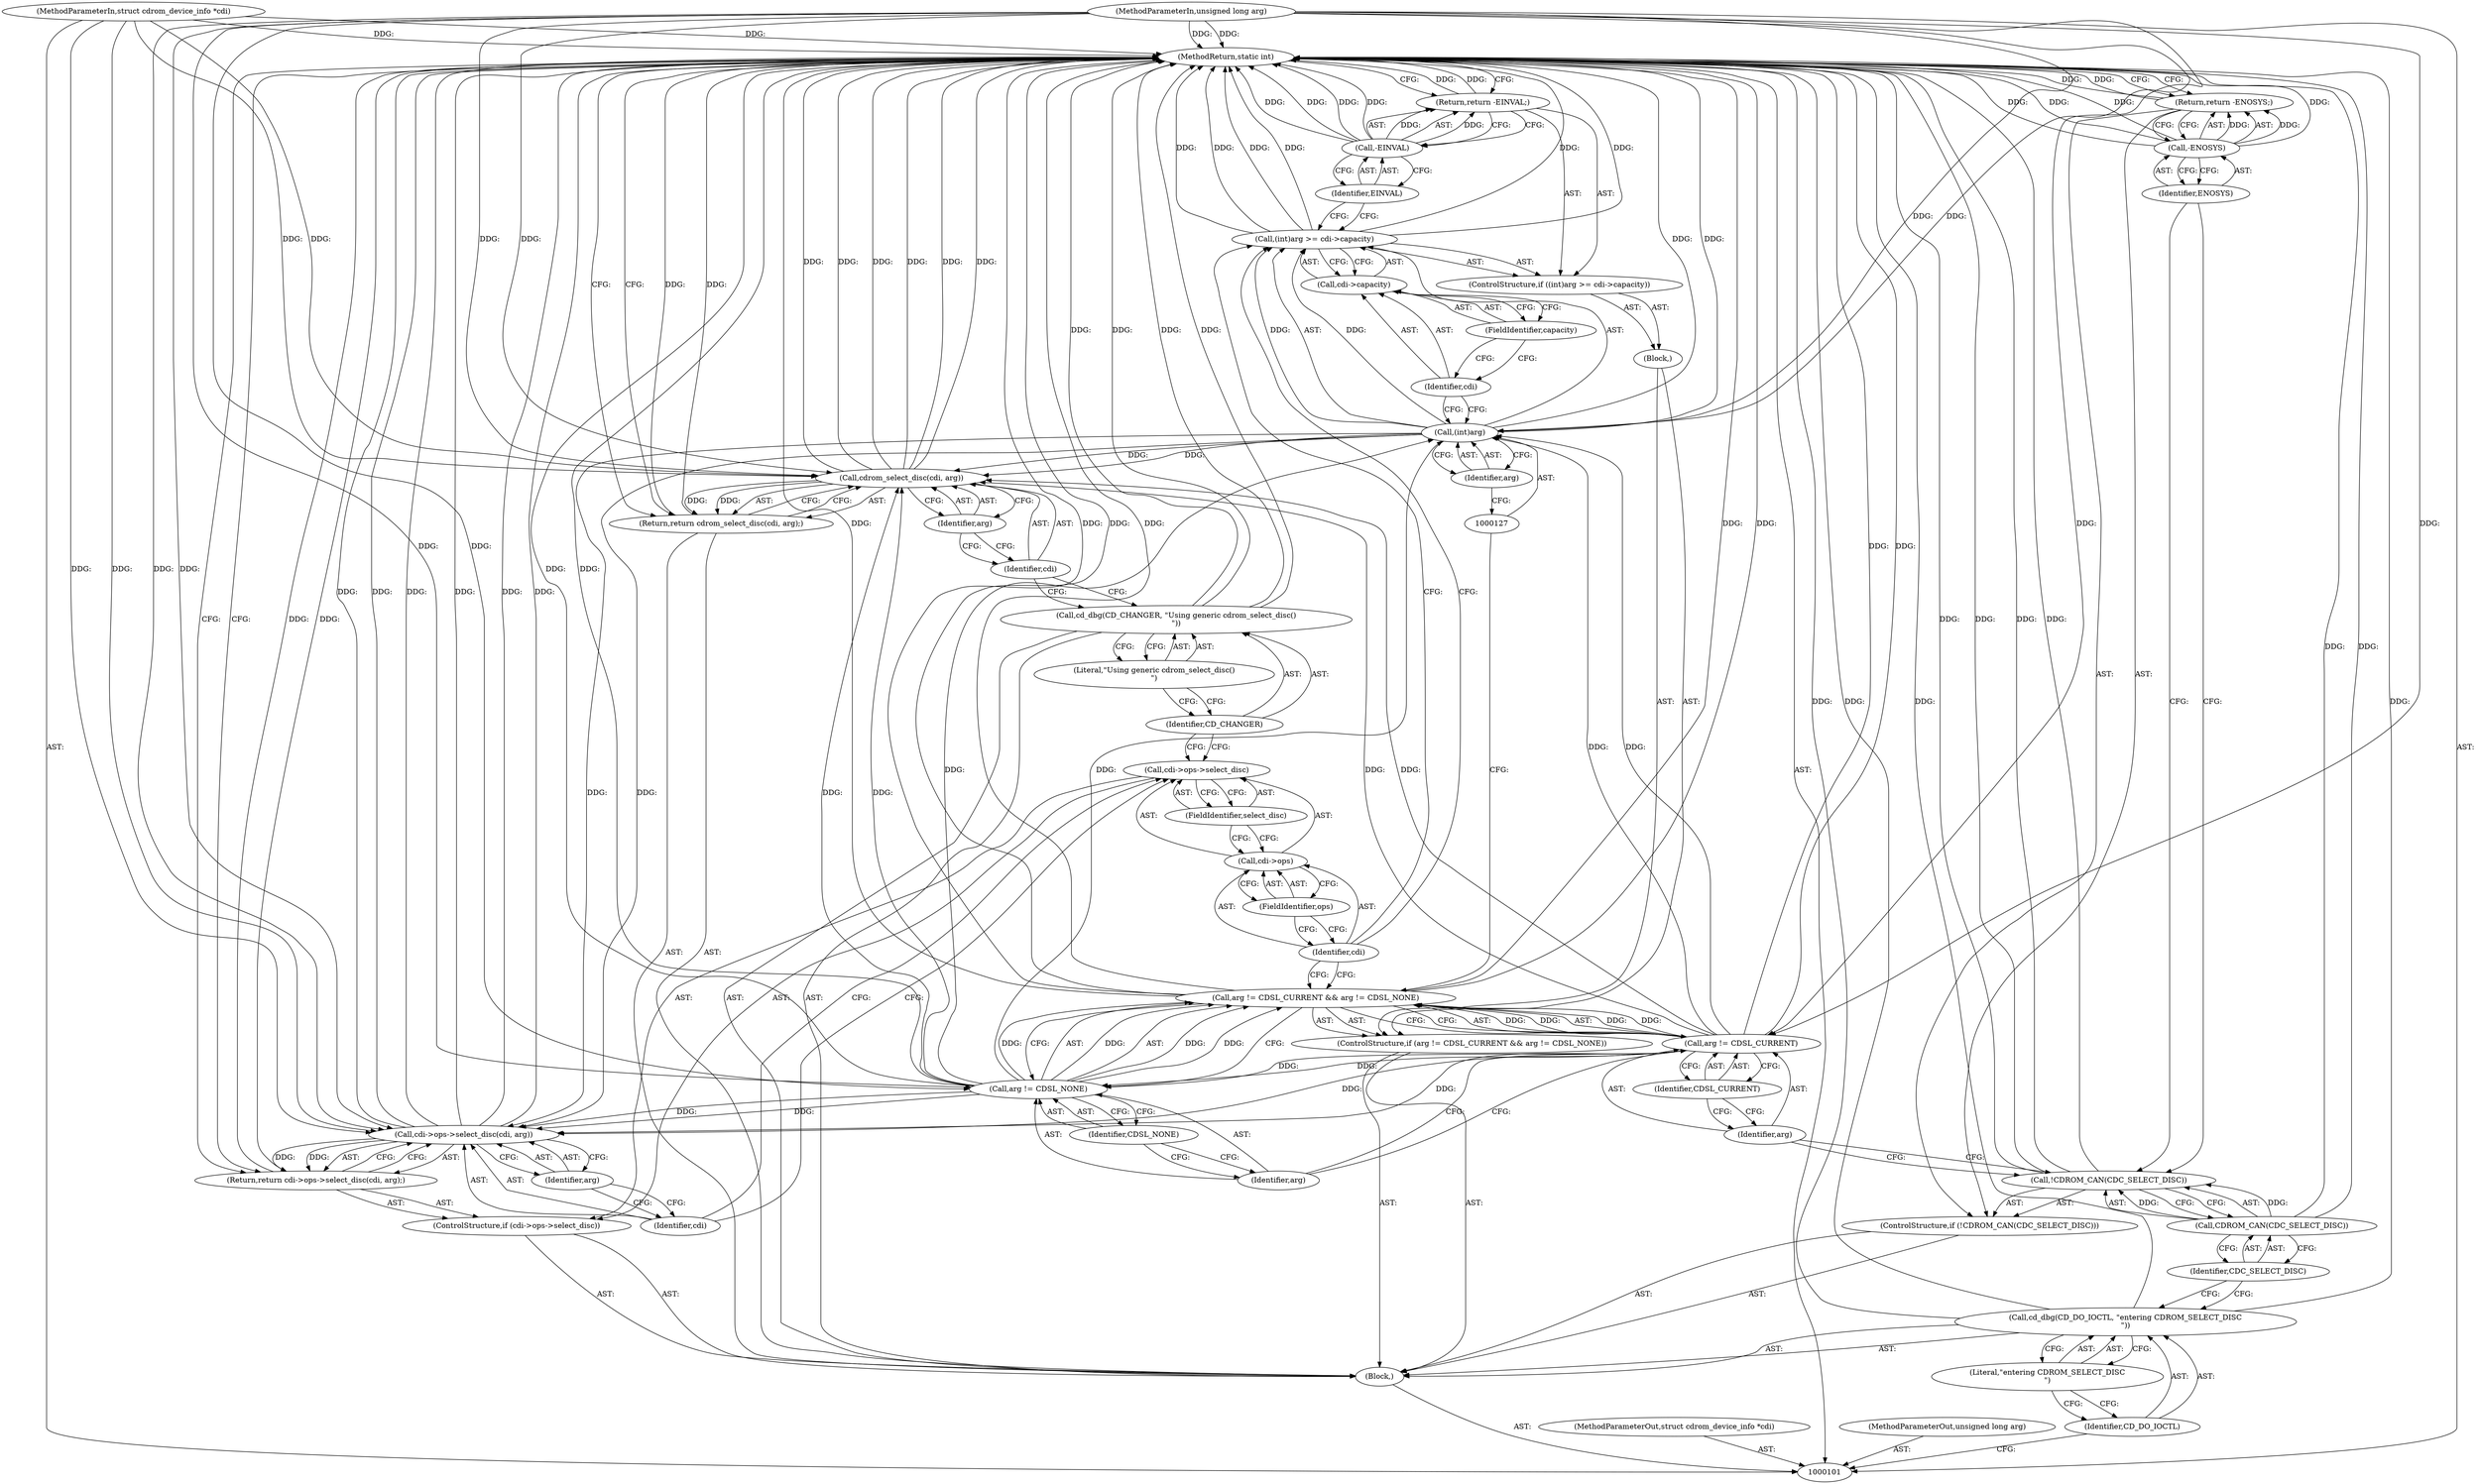 digraph "1_linux_e4f3aa2e1e67bb48dfbaaf1cad59013d5a5bc276" {
"1000152" [label="(MethodReturn,static int)"];
"1000102" [label="(MethodParameterIn,struct cdrom_device_info *cdi)"];
"1000212" [label="(MethodParameterOut,struct cdrom_device_info *cdi)"];
"1000128" [label="(Identifier,arg)"];
"1000129" [label="(Call,cdi->capacity)"];
"1000130" [label="(Identifier,cdi)"];
"1000124" [label="(ControlStructure,if ((int)arg >= cdi->capacity))"];
"1000131" [label="(FieldIdentifier,capacity)"];
"1000125" [label="(Call,(int)arg >= cdi->capacity)"];
"1000126" [label="(Call,(int)arg)"];
"1000133" [label="(Call,-EINVAL)"];
"1000134" [label="(Identifier,EINVAL)"];
"1000132" [label="(Return,return -EINVAL;)"];
"1000135" [label="(ControlStructure,if (cdi->ops->select_disc))"];
"1000139" [label="(FieldIdentifier,ops)"];
"1000140" [label="(FieldIdentifier,select_disc)"];
"1000136" [label="(Call,cdi->ops->select_disc)"];
"1000137" [label="(Call,cdi->ops)"];
"1000138" [label="(Identifier,cdi)"];
"1000103" [label="(MethodParameterIn,unsigned long arg)"];
"1000213" [label="(MethodParameterOut,unsigned long arg)"];
"1000141" [label="(Return,return cdi->ops->select_disc(cdi, arg);)"];
"1000143" [label="(Identifier,cdi)"];
"1000144" [label="(Identifier,arg)"];
"1000142" [label="(Call,cdi->ops->select_disc(cdi, arg))"];
"1000145" [label="(Call,cd_dbg(CD_CHANGER, \"Using generic cdrom_select_disc()\n\"))"];
"1000147" [label="(Literal,\"Using generic cdrom_select_disc()\n\")"];
"1000146" [label="(Identifier,CD_CHANGER)"];
"1000148" [label="(Return,return cdrom_select_disc(cdi, arg);)"];
"1000150" [label="(Identifier,cdi)"];
"1000151" [label="(Identifier,arg)"];
"1000149" [label="(Call,cdrom_select_disc(cdi, arg))"];
"1000104" [label="(Block,)"];
"1000105" [label="(Call,cd_dbg(CD_DO_IOCTL, \"entering CDROM_SELECT_DISC\n\"))"];
"1000107" [label="(Literal,\"entering CDROM_SELECT_DISC\n\")"];
"1000106" [label="(Identifier,CD_DO_IOCTL)"];
"1000108" [label="(ControlStructure,if (!CDROM_CAN(CDC_SELECT_DISC)))"];
"1000111" [label="(Identifier,CDC_SELECT_DISC)"];
"1000109" [label="(Call,!CDROM_CAN(CDC_SELECT_DISC))"];
"1000110" [label="(Call,CDROM_CAN(CDC_SELECT_DISC))"];
"1000113" [label="(Call,-ENOSYS)"];
"1000114" [label="(Identifier,ENOSYS)"];
"1000112" [label="(Return,return -ENOSYS;)"];
"1000119" [label="(Identifier,CDSL_CURRENT)"];
"1000115" [label="(ControlStructure,if (arg != CDSL_CURRENT && arg != CDSL_NONE))"];
"1000120" [label="(Call,arg != CDSL_NONE)"];
"1000121" [label="(Identifier,arg)"];
"1000122" [label="(Identifier,CDSL_NONE)"];
"1000123" [label="(Block,)"];
"1000116" [label="(Call,arg != CDSL_CURRENT && arg != CDSL_NONE)"];
"1000117" [label="(Call,arg != CDSL_CURRENT)"];
"1000118" [label="(Identifier,arg)"];
"1000152" -> "1000101"  [label="AST: "];
"1000152" -> "1000112"  [label="CFG: "];
"1000152" -> "1000132"  [label="CFG: "];
"1000152" -> "1000141"  [label="CFG: "];
"1000152" -> "1000148"  [label="CFG: "];
"1000116" -> "1000152"  [label="DDG: "];
"1000116" -> "1000152"  [label="DDG: "];
"1000116" -> "1000152"  [label="DDG: "];
"1000125" -> "1000152"  [label="DDG: "];
"1000125" -> "1000152"  [label="DDG: "];
"1000125" -> "1000152"  [label="DDG: "];
"1000142" -> "1000152"  [label="DDG: "];
"1000142" -> "1000152"  [label="DDG: "];
"1000142" -> "1000152"  [label="DDG: "];
"1000149" -> "1000152"  [label="DDG: "];
"1000149" -> "1000152"  [label="DDG: "];
"1000149" -> "1000152"  [label="DDG: "];
"1000105" -> "1000152"  [label="DDG: "];
"1000105" -> "1000152"  [label="DDG: "];
"1000113" -> "1000152"  [label="DDG: "];
"1000113" -> "1000152"  [label="DDG: "];
"1000126" -> "1000152"  [label="DDG: "];
"1000117" -> "1000152"  [label="DDG: "];
"1000145" -> "1000152"  [label="DDG: "];
"1000145" -> "1000152"  [label="DDG: "];
"1000103" -> "1000152"  [label="DDG: "];
"1000133" -> "1000152"  [label="DDG: "];
"1000133" -> "1000152"  [label="DDG: "];
"1000102" -> "1000152"  [label="DDG: "];
"1000109" -> "1000152"  [label="DDG: "];
"1000109" -> "1000152"  [label="DDG: "];
"1000120" -> "1000152"  [label="DDG: "];
"1000110" -> "1000152"  [label="DDG: "];
"1000132" -> "1000152"  [label="DDG: "];
"1000148" -> "1000152"  [label="DDG: "];
"1000112" -> "1000152"  [label="DDG: "];
"1000141" -> "1000152"  [label="DDG: "];
"1000102" -> "1000101"  [label="AST: "];
"1000102" -> "1000152"  [label="DDG: "];
"1000102" -> "1000142"  [label="DDG: "];
"1000102" -> "1000149"  [label="DDG: "];
"1000212" -> "1000101"  [label="AST: "];
"1000128" -> "1000126"  [label="AST: "];
"1000128" -> "1000127"  [label="CFG: "];
"1000126" -> "1000128"  [label="CFG: "];
"1000129" -> "1000125"  [label="AST: "];
"1000129" -> "1000131"  [label="CFG: "];
"1000130" -> "1000129"  [label="AST: "];
"1000131" -> "1000129"  [label="AST: "];
"1000125" -> "1000129"  [label="CFG: "];
"1000130" -> "1000129"  [label="AST: "];
"1000130" -> "1000126"  [label="CFG: "];
"1000131" -> "1000130"  [label="CFG: "];
"1000124" -> "1000123"  [label="AST: "];
"1000125" -> "1000124"  [label="AST: "];
"1000132" -> "1000124"  [label="AST: "];
"1000131" -> "1000129"  [label="AST: "];
"1000131" -> "1000130"  [label="CFG: "];
"1000129" -> "1000131"  [label="CFG: "];
"1000125" -> "1000124"  [label="AST: "];
"1000125" -> "1000129"  [label="CFG: "];
"1000126" -> "1000125"  [label="AST: "];
"1000129" -> "1000125"  [label="AST: "];
"1000134" -> "1000125"  [label="CFG: "];
"1000138" -> "1000125"  [label="CFG: "];
"1000125" -> "1000152"  [label="DDG: "];
"1000125" -> "1000152"  [label="DDG: "];
"1000125" -> "1000152"  [label="DDG: "];
"1000126" -> "1000125"  [label="DDG: "];
"1000126" -> "1000125"  [label="AST: "];
"1000126" -> "1000128"  [label="CFG: "];
"1000127" -> "1000126"  [label="AST: "];
"1000128" -> "1000126"  [label="AST: "];
"1000130" -> "1000126"  [label="CFG: "];
"1000126" -> "1000152"  [label="DDG: "];
"1000126" -> "1000125"  [label="DDG: "];
"1000120" -> "1000126"  [label="DDG: "];
"1000117" -> "1000126"  [label="DDG: "];
"1000103" -> "1000126"  [label="DDG: "];
"1000126" -> "1000142"  [label="DDG: "];
"1000126" -> "1000149"  [label="DDG: "];
"1000133" -> "1000132"  [label="AST: "];
"1000133" -> "1000134"  [label="CFG: "];
"1000134" -> "1000133"  [label="AST: "];
"1000132" -> "1000133"  [label="CFG: "];
"1000133" -> "1000152"  [label="DDG: "];
"1000133" -> "1000152"  [label="DDG: "];
"1000133" -> "1000132"  [label="DDG: "];
"1000134" -> "1000133"  [label="AST: "];
"1000134" -> "1000125"  [label="CFG: "];
"1000133" -> "1000134"  [label="CFG: "];
"1000132" -> "1000124"  [label="AST: "];
"1000132" -> "1000133"  [label="CFG: "];
"1000133" -> "1000132"  [label="AST: "];
"1000152" -> "1000132"  [label="CFG: "];
"1000132" -> "1000152"  [label="DDG: "];
"1000133" -> "1000132"  [label="DDG: "];
"1000135" -> "1000104"  [label="AST: "];
"1000136" -> "1000135"  [label="AST: "];
"1000141" -> "1000135"  [label="AST: "];
"1000139" -> "1000137"  [label="AST: "];
"1000139" -> "1000138"  [label="CFG: "];
"1000137" -> "1000139"  [label="CFG: "];
"1000140" -> "1000136"  [label="AST: "];
"1000140" -> "1000137"  [label="CFG: "];
"1000136" -> "1000140"  [label="CFG: "];
"1000136" -> "1000135"  [label="AST: "];
"1000136" -> "1000140"  [label="CFG: "];
"1000137" -> "1000136"  [label="AST: "];
"1000140" -> "1000136"  [label="AST: "];
"1000143" -> "1000136"  [label="CFG: "];
"1000146" -> "1000136"  [label="CFG: "];
"1000137" -> "1000136"  [label="AST: "];
"1000137" -> "1000139"  [label="CFG: "];
"1000138" -> "1000137"  [label="AST: "];
"1000139" -> "1000137"  [label="AST: "];
"1000140" -> "1000137"  [label="CFG: "];
"1000138" -> "1000137"  [label="AST: "];
"1000138" -> "1000125"  [label="CFG: "];
"1000138" -> "1000116"  [label="CFG: "];
"1000139" -> "1000138"  [label="CFG: "];
"1000103" -> "1000101"  [label="AST: "];
"1000103" -> "1000152"  [label="DDG: "];
"1000103" -> "1000117"  [label="DDG: "];
"1000103" -> "1000120"  [label="DDG: "];
"1000103" -> "1000126"  [label="DDG: "];
"1000103" -> "1000142"  [label="DDG: "];
"1000103" -> "1000149"  [label="DDG: "];
"1000213" -> "1000101"  [label="AST: "];
"1000141" -> "1000135"  [label="AST: "];
"1000141" -> "1000142"  [label="CFG: "];
"1000142" -> "1000141"  [label="AST: "];
"1000152" -> "1000141"  [label="CFG: "];
"1000141" -> "1000152"  [label="DDG: "];
"1000142" -> "1000141"  [label="DDG: "];
"1000143" -> "1000142"  [label="AST: "];
"1000143" -> "1000136"  [label="CFG: "];
"1000144" -> "1000143"  [label="CFG: "];
"1000144" -> "1000142"  [label="AST: "];
"1000144" -> "1000143"  [label="CFG: "];
"1000142" -> "1000144"  [label="CFG: "];
"1000142" -> "1000141"  [label="AST: "];
"1000142" -> "1000144"  [label="CFG: "];
"1000143" -> "1000142"  [label="AST: "];
"1000144" -> "1000142"  [label="AST: "];
"1000141" -> "1000142"  [label="CFG: "];
"1000142" -> "1000152"  [label="DDG: "];
"1000142" -> "1000152"  [label="DDG: "];
"1000142" -> "1000152"  [label="DDG: "];
"1000142" -> "1000141"  [label="DDG: "];
"1000102" -> "1000142"  [label="DDG: "];
"1000120" -> "1000142"  [label="DDG: "];
"1000117" -> "1000142"  [label="DDG: "];
"1000126" -> "1000142"  [label="DDG: "];
"1000103" -> "1000142"  [label="DDG: "];
"1000145" -> "1000104"  [label="AST: "];
"1000145" -> "1000147"  [label="CFG: "];
"1000146" -> "1000145"  [label="AST: "];
"1000147" -> "1000145"  [label="AST: "];
"1000150" -> "1000145"  [label="CFG: "];
"1000145" -> "1000152"  [label="DDG: "];
"1000145" -> "1000152"  [label="DDG: "];
"1000147" -> "1000145"  [label="AST: "];
"1000147" -> "1000146"  [label="CFG: "];
"1000145" -> "1000147"  [label="CFG: "];
"1000146" -> "1000145"  [label="AST: "];
"1000146" -> "1000136"  [label="CFG: "];
"1000147" -> "1000146"  [label="CFG: "];
"1000148" -> "1000104"  [label="AST: "];
"1000148" -> "1000149"  [label="CFG: "];
"1000149" -> "1000148"  [label="AST: "];
"1000152" -> "1000148"  [label="CFG: "];
"1000148" -> "1000152"  [label="DDG: "];
"1000149" -> "1000148"  [label="DDG: "];
"1000150" -> "1000149"  [label="AST: "];
"1000150" -> "1000145"  [label="CFG: "];
"1000151" -> "1000150"  [label="CFG: "];
"1000151" -> "1000149"  [label="AST: "];
"1000151" -> "1000150"  [label="CFG: "];
"1000149" -> "1000151"  [label="CFG: "];
"1000149" -> "1000148"  [label="AST: "];
"1000149" -> "1000151"  [label="CFG: "];
"1000150" -> "1000149"  [label="AST: "];
"1000151" -> "1000149"  [label="AST: "];
"1000148" -> "1000149"  [label="CFG: "];
"1000149" -> "1000152"  [label="DDG: "];
"1000149" -> "1000152"  [label="DDG: "];
"1000149" -> "1000152"  [label="DDG: "];
"1000149" -> "1000148"  [label="DDG: "];
"1000102" -> "1000149"  [label="DDG: "];
"1000120" -> "1000149"  [label="DDG: "];
"1000117" -> "1000149"  [label="DDG: "];
"1000126" -> "1000149"  [label="DDG: "];
"1000103" -> "1000149"  [label="DDG: "];
"1000104" -> "1000101"  [label="AST: "];
"1000105" -> "1000104"  [label="AST: "];
"1000108" -> "1000104"  [label="AST: "];
"1000115" -> "1000104"  [label="AST: "];
"1000135" -> "1000104"  [label="AST: "];
"1000145" -> "1000104"  [label="AST: "];
"1000148" -> "1000104"  [label="AST: "];
"1000105" -> "1000104"  [label="AST: "];
"1000105" -> "1000107"  [label="CFG: "];
"1000106" -> "1000105"  [label="AST: "];
"1000107" -> "1000105"  [label="AST: "];
"1000111" -> "1000105"  [label="CFG: "];
"1000105" -> "1000152"  [label="DDG: "];
"1000105" -> "1000152"  [label="DDG: "];
"1000107" -> "1000105"  [label="AST: "];
"1000107" -> "1000106"  [label="CFG: "];
"1000105" -> "1000107"  [label="CFG: "];
"1000106" -> "1000105"  [label="AST: "];
"1000106" -> "1000101"  [label="CFG: "];
"1000107" -> "1000106"  [label="CFG: "];
"1000108" -> "1000104"  [label="AST: "];
"1000109" -> "1000108"  [label="AST: "];
"1000112" -> "1000108"  [label="AST: "];
"1000111" -> "1000110"  [label="AST: "];
"1000111" -> "1000105"  [label="CFG: "];
"1000110" -> "1000111"  [label="CFG: "];
"1000109" -> "1000108"  [label="AST: "];
"1000109" -> "1000110"  [label="CFG: "];
"1000110" -> "1000109"  [label="AST: "];
"1000114" -> "1000109"  [label="CFG: "];
"1000118" -> "1000109"  [label="CFG: "];
"1000109" -> "1000152"  [label="DDG: "];
"1000109" -> "1000152"  [label="DDG: "];
"1000110" -> "1000109"  [label="DDG: "];
"1000110" -> "1000109"  [label="AST: "];
"1000110" -> "1000111"  [label="CFG: "];
"1000111" -> "1000110"  [label="AST: "];
"1000109" -> "1000110"  [label="CFG: "];
"1000110" -> "1000152"  [label="DDG: "];
"1000110" -> "1000109"  [label="DDG: "];
"1000113" -> "1000112"  [label="AST: "];
"1000113" -> "1000114"  [label="CFG: "];
"1000114" -> "1000113"  [label="AST: "];
"1000112" -> "1000113"  [label="CFG: "];
"1000113" -> "1000152"  [label="DDG: "];
"1000113" -> "1000152"  [label="DDG: "];
"1000113" -> "1000112"  [label="DDG: "];
"1000114" -> "1000113"  [label="AST: "];
"1000114" -> "1000109"  [label="CFG: "];
"1000113" -> "1000114"  [label="CFG: "];
"1000112" -> "1000108"  [label="AST: "];
"1000112" -> "1000113"  [label="CFG: "];
"1000113" -> "1000112"  [label="AST: "];
"1000152" -> "1000112"  [label="CFG: "];
"1000112" -> "1000152"  [label="DDG: "];
"1000113" -> "1000112"  [label="DDG: "];
"1000119" -> "1000117"  [label="AST: "];
"1000119" -> "1000118"  [label="CFG: "];
"1000117" -> "1000119"  [label="CFG: "];
"1000115" -> "1000104"  [label="AST: "];
"1000116" -> "1000115"  [label="AST: "];
"1000123" -> "1000115"  [label="AST: "];
"1000120" -> "1000116"  [label="AST: "];
"1000120" -> "1000122"  [label="CFG: "];
"1000121" -> "1000120"  [label="AST: "];
"1000122" -> "1000120"  [label="AST: "];
"1000116" -> "1000120"  [label="CFG: "];
"1000120" -> "1000152"  [label="DDG: "];
"1000120" -> "1000116"  [label="DDG: "];
"1000120" -> "1000116"  [label="DDG: "];
"1000117" -> "1000120"  [label="DDG: "];
"1000103" -> "1000120"  [label="DDG: "];
"1000120" -> "1000126"  [label="DDG: "];
"1000120" -> "1000142"  [label="DDG: "];
"1000120" -> "1000149"  [label="DDG: "];
"1000121" -> "1000120"  [label="AST: "];
"1000121" -> "1000117"  [label="CFG: "];
"1000122" -> "1000121"  [label="CFG: "];
"1000122" -> "1000120"  [label="AST: "];
"1000122" -> "1000121"  [label="CFG: "];
"1000120" -> "1000122"  [label="CFG: "];
"1000123" -> "1000115"  [label="AST: "];
"1000124" -> "1000123"  [label="AST: "];
"1000116" -> "1000115"  [label="AST: "];
"1000116" -> "1000117"  [label="CFG: "];
"1000116" -> "1000120"  [label="CFG: "];
"1000117" -> "1000116"  [label="AST: "];
"1000120" -> "1000116"  [label="AST: "];
"1000127" -> "1000116"  [label="CFG: "];
"1000138" -> "1000116"  [label="CFG: "];
"1000116" -> "1000152"  [label="DDG: "];
"1000116" -> "1000152"  [label="DDG: "];
"1000116" -> "1000152"  [label="DDG: "];
"1000117" -> "1000116"  [label="DDG: "];
"1000117" -> "1000116"  [label="DDG: "];
"1000120" -> "1000116"  [label="DDG: "];
"1000120" -> "1000116"  [label="DDG: "];
"1000117" -> "1000116"  [label="AST: "];
"1000117" -> "1000119"  [label="CFG: "];
"1000118" -> "1000117"  [label="AST: "];
"1000119" -> "1000117"  [label="AST: "];
"1000121" -> "1000117"  [label="CFG: "];
"1000116" -> "1000117"  [label="CFG: "];
"1000117" -> "1000152"  [label="DDG: "];
"1000117" -> "1000116"  [label="DDG: "];
"1000117" -> "1000116"  [label="DDG: "];
"1000103" -> "1000117"  [label="DDG: "];
"1000117" -> "1000120"  [label="DDG: "];
"1000117" -> "1000126"  [label="DDG: "];
"1000117" -> "1000142"  [label="DDG: "];
"1000117" -> "1000149"  [label="DDG: "];
"1000118" -> "1000117"  [label="AST: "];
"1000118" -> "1000109"  [label="CFG: "];
"1000119" -> "1000118"  [label="CFG: "];
}
